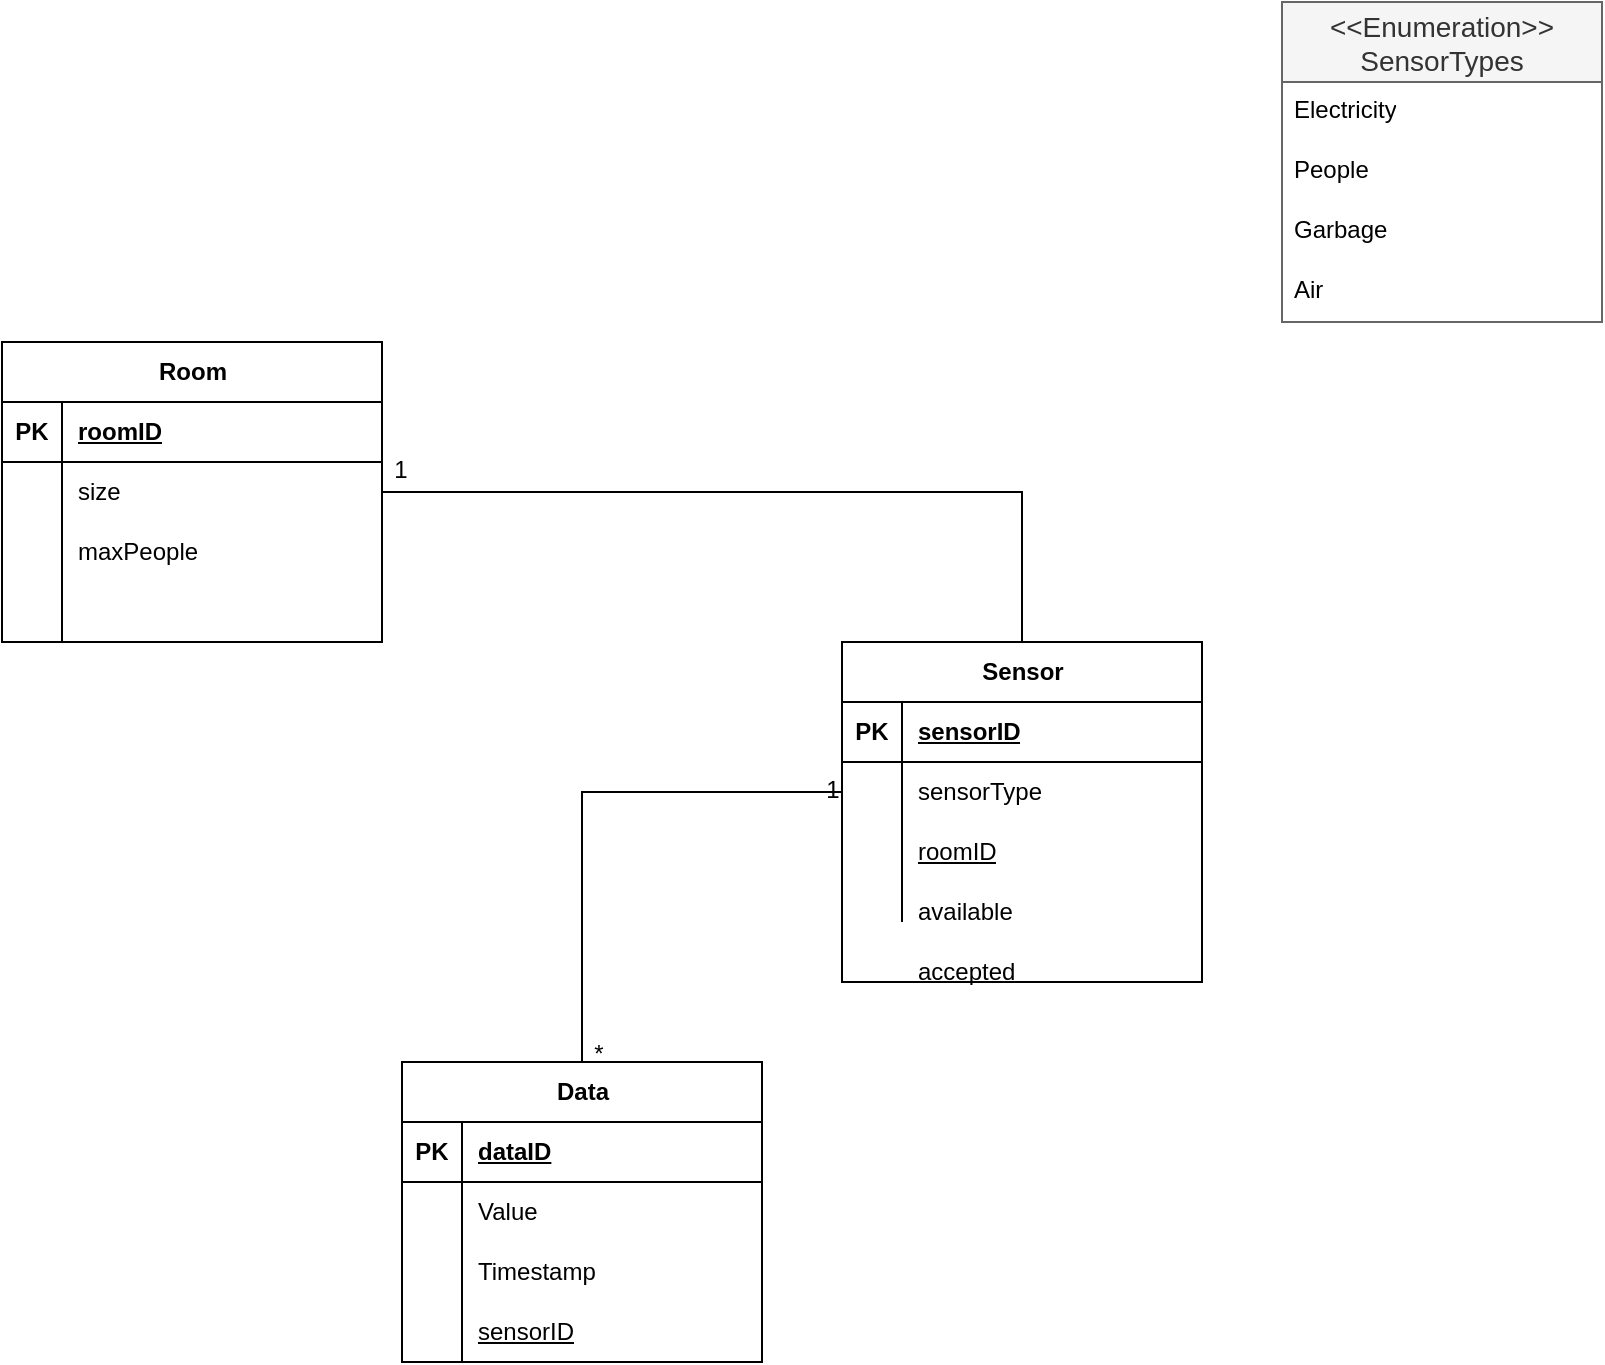 <mxfile version="22.0.3" type="device">
  <diagram id="R2lEEEUBdFMjLlhIrx00" name="Page-1">
    <mxGraphModel dx="712" dy="827" grid="1" gridSize="10" guides="1" tooltips="1" connect="1" arrows="1" fold="1" page="1" pageScale="1" pageWidth="850" pageHeight="1100" math="0" shadow="0" extFonts="Permanent Marker^https://fonts.googleapis.com/css?family=Permanent+Marker">
      <root>
        <mxCell id="0" />
        <mxCell id="1" parent="0" />
        <mxCell id="0yPJ6a27GwAtkR7PGb7E-1" value="Room" style="shape=table;startSize=30;container=1;collapsible=1;childLayout=tableLayout;fixedRows=1;rowLines=0;fontStyle=1;align=center;resizeLast=1;html=1;" parent="1" vertex="1">
          <mxGeometry x="80" y="190" width="190" height="150" as="geometry" />
        </mxCell>
        <mxCell id="0yPJ6a27GwAtkR7PGb7E-2" value="" style="shape=tableRow;horizontal=0;startSize=0;swimlaneHead=0;swimlaneBody=0;fillColor=none;collapsible=0;dropTarget=0;points=[[0,0.5],[1,0.5]];portConstraint=eastwest;top=0;left=0;right=0;bottom=1;" parent="0yPJ6a27GwAtkR7PGb7E-1" vertex="1">
          <mxGeometry y="30" width="190" height="30" as="geometry" />
        </mxCell>
        <mxCell id="0yPJ6a27GwAtkR7PGb7E-3" value="PK" style="shape=partialRectangle;connectable=0;fillColor=none;top=0;left=0;bottom=0;right=0;fontStyle=1;overflow=hidden;whiteSpace=wrap;html=1;" parent="0yPJ6a27GwAtkR7PGb7E-2" vertex="1">
          <mxGeometry width="30" height="30" as="geometry">
            <mxRectangle width="30" height="30" as="alternateBounds" />
          </mxGeometry>
        </mxCell>
        <mxCell id="0yPJ6a27GwAtkR7PGb7E-4" value="roomID" style="shape=partialRectangle;connectable=0;fillColor=none;top=0;left=0;bottom=0;right=0;align=left;spacingLeft=6;fontStyle=5;overflow=hidden;whiteSpace=wrap;html=1;" parent="0yPJ6a27GwAtkR7PGb7E-2" vertex="1">
          <mxGeometry x="30" width="160" height="30" as="geometry">
            <mxRectangle width="160" height="30" as="alternateBounds" />
          </mxGeometry>
        </mxCell>
        <mxCell id="0yPJ6a27GwAtkR7PGb7E-5" value="" style="shape=tableRow;horizontal=0;startSize=0;swimlaneHead=0;swimlaneBody=0;fillColor=none;collapsible=0;dropTarget=0;points=[[0,0.5],[1,0.5]];portConstraint=eastwest;top=0;left=0;right=0;bottom=0;" parent="0yPJ6a27GwAtkR7PGb7E-1" vertex="1">
          <mxGeometry y="60" width="190" height="30" as="geometry" />
        </mxCell>
        <mxCell id="0yPJ6a27GwAtkR7PGb7E-6" value="" style="shape=partialRectangle;connectable=0;fillColor=none;top=0;left=0;bottom=0;right=0;editable=1;overflow=hidden;whiteSpace=wrap;html=1;" parent="0yPJ6a27GwAtkR7PGb7E-5" vertex="1">
          <mxGeometry width="30" height="30" as="geometry">
            <mxRectangle width="30" height="30" as="alternateBounds" />
          </mxGeometry>
        </mxCell>
        <mxCell id="0yPJ6a27GwAtkR7PGb7E-7" value="size" style="shape=partialRectangle;connectable=0;fillColor=none;top=0;left=0;bottom=0;right=0;align=left;spacingLeft=6;overflow=hidden;whiteSpace=wrap;html=1;" parent="0yPJ6a27GwAtkR7PGb7E-5" vertex="1">
          <mxGeometry x="30" width="160" height="30" as="geometry">
            <mxRectangle width="160" height="30" as="alternateBounds" />
          </mxGeometry>
        </mxCell>
        <mxCell id="0yPJ6a27GwAtkR7PGb7E-8" value="" style="shape=tableRow;horizontal=0;startSize=0;swimlaneHead=0;swimlaneBody=0;fillColor=none;collapsible=0;dropTarget=0;points=[[0,0.5],[1,0.5]];portConstraint=eastwest;top=0;left=0;right=0;bottom=0;" parent="0yPJ6a27GwAtkR7PGb7E-1" vertex="1">
          <mxGeometry y="90" width="190" height="30" as="geometry" />
        </mxCell>
        <mxCell id="0yPJ6a27GwAtkR7PGb7E-9" value="" style="shape=partialRectangle;connectable=0;fillColor=none;top=0;left=0;bottom=0;right=0;editable=1;overflow=hidden;whiteSpace=wrap;html=1;" parent="0yPJ6a27GwAtkR7PGb7E-8" vertex="1">
          <mxGeometry width="30" height="30" as="geometry">
            <mxRectangle width="30" height="30" as="alternateBounds" />
          </mxGeometry>
        </mxCell>
        <mxCell id="0yPJ6a27GwAtkR7PGb7E-10" value="maxPeople" style="shape=partialRectangle;connectable=0;fillColor=none;top=0;left=0;bottom=0;right=0;align=left;spacingLeft=6;overflow=hidden;whiteSpace=wrap;html=1;" parent="0yPJ6a27GwAtkR7PGb7E-8" vertex="1">
          <mxGeometry x="30" width="160" height="30" as="geometry">
            <mxRectangle width="160" height="30" as="alternateBounds" />
          </mxGeometry>
        </mxCell>
        <mxCell id="0yPJ6a27GwAtkR7PGb7E-11" value="" style="shape=tableRow;horizontal=0;startSize=0;swimlaneHead=0;swimlaneBody=0;fillColor=none;collapsible=0;dropTarget=0;points=[[0,0.5],[1,0.5]];portConstraint=eastwest;top=0;left=0;right=0;bottom=0;" parent="0yPJ6a27GwAtkR7PGb7E-1" vertex="1">
          <mxGeometry y="120" width="190" height="30" as="geometry" />
        </mxCell>
        <mxCell id="0yPJ6a27GwAtkR7PGb7E-12" value="" style="shape=partialRectangle;connectable=0;fillColor=none;top=0;left=0;bottom=0;right=0;editable=1;overflow=hidden;whiteSpace=wrap;html=1;" parent="0yPJ6a27GwAtkR7PGb7E-11" vertex="1">
          <mxGeometry width="30" height="30" as="geometry">
            <mxRectangle width="30" height="30" as="alternateBounds" />
          </mxGeometry>
        </mxCell>
        <mxCell id="0yPJ6a27GwAtkR7PGb7E-13" value="" style="shape=partialRectangle;connectable=0;fillColor=none;top=0;left=0;bottom=0;right=0;align=left;spacingLeft=6;overflow=hidden;whiteSpace=wrap;html=1;" parent="0yPJ6a27GwAtkR7PGb7E-11" vertex="1">
          <mxGeometry x="30" width="160" height="30" as="geometry">
            <mxRectangle width="160" height="30" as="alternateBounds" />
          </mxGeometry>
        </mxCell>
        <mxCell id="0yPJ6a27GwAtkR7PGb7E-27" value="&lt;&lt;Enumeration&gt;&gt;&#xa;SensorTypes" style="swimlane;fontStyle=0;childLayout=stackLayout;horizontal=1;startSize=40;horizontalStack=0;resizeParent=1;resizeParentMax=0;resizeLast=0;collapsible=1;marginBottom=0;align=center;fontSize=14;fillColor=#f5f5f5;fontColor=#333333;strokeColor=#666666;" parent="1" vertex="1">
          <mxGeometry x="720" y="20" width="160" height="160" as="geometry" />
        </mxCell>
        <mxCell id="0yPJ6a27GwAtkR7PGb7E-28" value="Electricity" style="text;strokeColor=none;fillColor=none;spacingLeft=4;spacingRight=4;overflow=hidden;rotatable=0;points=[[0,0.5],[1,0.5]];portConstraint=eastwest;fontSize=12;whiteSpace=wrap;html=1;" parent="0yPJ6a27GwAtkR7PGb7E-27" vertex="1">
          <mxGeometry y="40" width="160" height="30" as="geometry" />
        </mxCell>
        <mxCell id="0yPJ6a27GwAtkR7PGb7E-29" value="People" style="text;strokeColor=none;fillColor=none;spacingLeft=4;spacingRight=4;overflow=hidden;rotatable=0;points=[[0,0.5],[1,0.5]];portConstraint=eastwest;fontSize=12;whiteSpace=wrap;html=1;" parent="0yPJ6a27GwAtkR7PGb7E-27" vertex="1">
          <mxGeometry y="70" width="160" height="30" as="geometry" />
        </mxCell>
        <mxCell id="0yPJ6a27GwAtkR7PGb7E-30" value="Garbage" style="text;strokeColor=none;fillColor=none;spacingLeft=4;spacingRight=4;overflow=hidden;rotatable=0;points=[[0,0.5],[1,0.5]];portConstraint=eastwest;fontSize=12;whiteSpace=wrap;html=1;" parent="0yPJ6a27GwAtkR7PGb7E-27" vertex="1">
          <mxGeometry y="100" width="160" height="30" as="geometry" />
        </mxCell>
        <mxCell id="0yPJ6a27GwAtkR7PGb7E-32" value="Air" style="text;strokeColor=none;fillColor=none;spacingLeft=4;spacingRight=4;overflow=hidden;rotatable=0;points=[[0,0.5],[1,0.5]];portConstraint=eastwest;fontSize=12;whiteSpace=wrap;html=1;" parent="0yPJ6a27GwAtkR7PGb7E-27" vertex="1">
          <mxGeometry y="130" width="160" height="30" as="geometry" />
        </mxCell>
        <mxCell id="0yPJ6a27GwAtkR7PGb7E-33" style="edgeStyle=orthogonalEdgeStyle;rounded=0;orthogonalLoop=1;jettySize=auto;html=1;endArrow=none;endFill=0;" parent="1" source="0yPJ6a27GwAtkR7PGb7E-5" target="0yPJ6a27GwAtkR7PGb7E-14" edge="1">
          <mxGeometry relative="1" as="geometry">
            <Array as="points">
              <mxPoint x="590" y="265" />
            </Array>
          </mxGeometry>
        </mxCell>
        <mxCell id="0yPJ6a27GwAtkR7PGb7E-34" value="1" style="text;html=1;align=center;verticalAlign=middle;resizable=0;points=[];autosize=1;strokeColor=none;fillColor=none;" parent="1" vertex="1">
          <mxGeometry x="264" y="239" width="30" height="30" as="geometry" />
        </mxCell>
        <mxCell id="0yPJ6a27GwAtkR7PGb7E-35" value="*" style="text;html=1;align=center;verticalAlign=middle;resizable=0;points=[];autosize=1;strokeColor=none;fillColor=none;" parent="1" vertex="1">
          <mxGeometry x="585" y="330" width="30" height="30" as="geometry" />
        </mxCell>
        <mxCell id="0yPJ6a27GwAtkR7PGb7E-38" value="Data" style="shape=table;startSize=30;container=1;collapsible=1;childLayout=tableLayout;fixedRows=1;rowLines=0;fontStyle=1;align=center;resizeLast=1;html=1;" parent="1" vertex="1">
          <mxGeometry x="280" y="550" width="180" height="150" as="geometry" />
        </mxCell>
        <mxCell id="0yPJ6a27GwAtkR7PGb7E-39" value="" style="shape=tableRow;horizontal=0;startSize=0;swimlaneHead=0;swimlaneBody=0;fillColor=none;collapsible=0;dropTarget=0;points=[[0,0.5],[1,0.5]];portConstraint=eastwest;top=0;left=0;right=0;bottom=1;" parent="0yPJ6a27GwAtkR7PGb7E-38" vertex="1">
          <mxGeometry y="30" width="180" height="30" as="geometry" />
        </mxCell>
        <mxCell id="0yPJ6a27GwAtkR7PGb7E-40" value="PK" style="shape=partialRectangle;connectable=0;fillColor=none;top=0;left=0;bottom=0;right=0;fontStyle=1;overflow=hidden;whiteSpace=wrap;html=1;" parent="0yPJ6a27GwAtkR7PGb7E-39" vertex="1">
          <mxGeometry width="30" height="30" as="geometry">
            <mxRectangle width="30" height="30" as="alternateBounds" />
          </mxGeometry>
        </mxCell>
        <mxCell id="0yPJ6a27GwAtkR7PGb7E-41" value="dataID" style="shape=partialRectangle;connectable=0;fillColor=none;top=0;left=0;bottom=0;right=0;align=left;spacingLeft=6;fontStyle=5;overflow=hidden;whiteSpace=wrap;html=1;" parent="0yPJ6a27GwAtkR7PGb7E-39" vertex="1">
          <mxGeometry x="30" width="150" height="30" as="geometry">
            <mxRectangle width="150" height="30" as="alternateBounds" />
          </mxGeometry>
        </mxCell>
        <mxCell id="0yPJ6a27GwAtkR7PGb7E-42" value="" style="shape=tableRow;horizontal=0;startSize=0;swimlaneHead=0;swimlaneBody=0;fillColor=none;collapsible=0;dropTarget=0;points=[[0,0.5],[1,0.5]];portConstraint=eastwest;top=0;left=0;right=0;bottom=0;" parent="0yPJ6a27GwAtkR7PGb7E-38" vertex="1">
          <mxGeometry y="60" width="180" height="30" as="geometry" />
        </mxCell>
        <mxCell id="0yPJ6a27GwAtkR7PGb7E-43" value="" style="shape=partialRectangle;connectable=0;fillColor=none;top=0;left=0;bottom=0;right=0;editable=1;overflow=hidden;whiteSpace=wrap;html=1;" parent="0yPJ6a27GwAtkR7PGb7E-42" vertex="1">
          <mxGeometry width="30" height="30" as="geometry">
            <mxRectangle width="30" height="30" as="alternateBounds" />
          </mxGeometry>
        </mxCell>
        <mxCell id="0yPJ6a27GwAtkR7PGb7E-44" value="Value" style="shape=partialRectangle;connectable=0;fillColor=none;top=0;left=0;bottom=0;right=0;align=left;spacingLeft=6;overflow=hidden;whiteSpace=wrap;html=1;" parent="0yPJ6a27GwAtkR7PGb7E-42" vertex="1">
          <mxGeometry x="30" width="150" height="30" as="geometry">
            <mxRectangle width="150" height="30" as="alternateBounds" />
          </mxGeometry>
        </mxCell>
        <mxCell id="0yPJ6a27GwAtkR7PGb7E-45" value="" style="shape=tableRow;horizontal=0;startSize=0;swimlaneHead=0;swimlaneBody=0;fillColor=none;collapsible=0;dropTarget=0;points=[[0,0.5],[1,0.5]];portConstraint=eastwest;top=0;left=0;right=0;bottom=0;" parent="0yPJ6a27GwAtkR7PGb7E-38" vertex="1">
          <mxGeometry y="90" width="180" height="30" as="geometry" />
        </mxCell>
        <mxCell id="0yPJ6a27GwAtkR7PGb7E-46" value="" style="shape=partialRectangle;connectable=0;fillColor=none;top=0;left=0;bottom=0;right=0;editable=1;overflow=hidden;whiteSpace=wrap;html=1;" parent="0yPJ6a27GwAtkR7PGb7E-45" vertex="1">
          <mxGeometry width="30" height="30" as="geometry">
            <mxRectangle width="30" height="30" as="alternateBounds" />
          </mxGeometry>
        </mxCell>
        <mxCell id="0yPJ6a27GwAtkR7PGb7E-47" value="Timestamp" style="shape=partialRectangle;connectable=0;fillColor=none;top=0;left=0;bottom=0;right=0;align=left;spacingLeft=6;overflow=hidden;whiteSpace=wrap;html=1;" parent="0yPJ6a27GwAtkR7PGb7E-45" vertex="1">
          <mxGeometry x="30" width="150" height="30" as="geometry">
            <mxRectangle width="150" height="30" as="alternateBounds" />
          </mxGeometry>
        </mxCell>
        <mxCell id="0yPJ6a27GwAtkR7PGb7E-48" value="" style="shape=tableRow;horizontal=0;startSize=0;swimlaneHead=0;swimlaneBody=0;fillColor=none;collapsible=0;dropTarget=0;points=[[0,0.5],[1,0.5]];portConstraint=eastwest;top=0;left=0;right=0;bottom=0;" parent="0yPJ6a27GwAtkR7PGb7E-38" vertex="1">
          <mxGeometry y="120" width="180" height="30" as="geometry" />
        </mxCell>
        <mxCell id="0yPJ6a27GwAtkR7PGb7E-49" value="" style="shape=partialRectangle;connectable=0;fillColor=none;top=0;left=0;bottom=0;right=0;editable=1;overflow=hidden;whiteSpace=wrap;html=1;" parent="0yPJ6a27GwAtkR7PGb7E-48" vertex="1">
          <mxGeometry width="30" height="30" as="geometry">
            <mxRectangle width="30" height="30" as="alternateBounds" />
          </mxGeometry>
        </mxCell>
        <mxCell id="0yPJ6a27GwAtkR7PGb7E-50" value="&lt;u&gt;sensorID&lt;/u&gt;" style="shape=partialRectangle;connectable=0;fillColor=none;top=0;left=0;bottom=0;right=0;align=left;spacingLeft=6;overflow=hidden;whiteSpace=wrap;html=1;" parent="0yPJ6a27GwAtkR7PGb7E-48" vertex="1">
          <mxGeometry x="30" width="150" height="30" as="geometry">
            <mxRectangle width="150" height="30" as="alternateBounds" />
          </mxGeometry>
        </mxCell>
        <mxCell id="0yPJ6a27GwAtkR7PGb7E-51" style="edgeStyle=orthogonalEdgeStyle;rounded=0;orthogonalLoop=1;jettySize=auto;html=1;endArrow=none;endFill=0;" parent="1" source="0yPJ6a27GwAtkR7PGb7E-18" target="0yPJ6a27GwAtkR7PGb7E-38" edge="1">
          <mxGeometry relative="1" as="geometry" />
        </mxCell>
        <mxCell id="0yPJ6a27GwAtkR7PGb7E-52" value="1" style="text;html=1;align=center;verticalAlign=middle;resizable=0;points=[];autosize=1;strokeColor=none;fillColor=none;" parent="1" vertex="1">
          <mxGeometry x="480" y="399" width="30" height="30" as="geometry" />
        </mxCell>
        <mxCell id="0yPJ6a27GwAtkR7PGb7E-53" value="*" style="text;html=1;align=center;verticalAlign=middle;resizable=0;points=[];autosize=1;strokeColor=none;fillColor=none;" parent="1" vertex="1">
          <mxGeometry x="363" y="531" width="30" height="30" as="geometry" />
        </mxCell>
        <mxCell id="0yPJ6a27GwAtkR7PGb7E-14" value="Sensor" style="shape=table;startSize=30;container=1;collapsible=1;childLayout=tableLayout;fixedRows=1;rowLines=0;fontStyle=1;align=center;resizeLast=1;html=1;" parent="1" vertex="1">
          <mxGeometry x="500" y="340" width="180" height="170" as="geometry" />
        </mxCell>
        <mxCell id="0yPJ6a27GwAtkR7PGb7E-15" value="" style="shape=tableRow;horizontal=0;startSize=0;swimlaneHead=0;swimlaneBody=0;fillColor=none;collapsible=0;dropTarget=0;points=[[0,0.5],[1,0.5]];portConstraint=eastwest;top=0;left=0;right=0;bottom=1;" parent="0yPJ6a27GwAtkR7PGb7E-14" vertex="1">
          <mxGeometry y="30" width="180" height="30" as="geometry" />
        </mxCell>
        <mxCell id="0yPJ6a27GwAtkR7PGb7E-16" value="PK" style="shape=partialRectangle;connectable=0;fillColor=none;top=0;left=0;bottom=0;right=0;fontStyle=1;overflow=hidden;whiteSpace=wrap;html=1;" parent="0yPJ6a27GwAtkR7PGb7E-15" vertex="1">
          <mxGeometry width="30" height="30" as="geometry">
            <mxRectangle width="30" height="30" as="alternateBounds" />
          </mxGeometry>
        </mxCell>
        <mxCell id="0yPJ6a27GwAtkR7PGb7E-17" value="sensorID" style="shape=partialRectangle;connectable=0;fillColor=none;top=0;left=0;bottom=0;right=0;align=left;spacingLeft=6;fontStyle=5;overflow=hidden;whiteSpace=wrap;html=1;" parent="0yPJ6a27GwAtkR7PGb7E-15" vertex="1">
          <mxGeometry x="30" width="150" height="30" as="geometry">
            <mxRectangle width="150" height="30" as="alternateBounds" />
          </mxGeometry>
        </mxCell>
        <mxCell id="0yPJ6a27GwAtkR7PGb7E-18" value="" style="shape=tableRow;horizontal=0;startSize=0;swimlaneHead=0;swimlaneBody=0;fillColor=none;collapsible=0;dropTarget=0;points=[[0,0.5],[1,0.5]];portConstraint=eastwest;top=0;left=0;right=0;bottom=0;" parent="0yPJ6a27GwAtkR7PGb7E-14" vertex="1">
          <mxGeometry y="60" width="180" height="30" as="geometry" />
        </mxCell>
        <mxCell id="0yPJ6a27GwAtkR7PGb7E-19" value="" style="shape=partialRectangle;connectable=0;fillColor=none;top=0;left=0;bottom=0;right=0;editable=1;overflow=hidden;whiteSpace=wrap;html=1;" parent="0yPJ6a27GwAtkR7PGb7E-18" vertex="1">
          <mxGeometry width="30" height="30" as="geometry">
            <mxRectangle width="30" height="30" as="alternateBounds" />
          </mxGeometry>
        </mxCell>
        <mxCell id="0yPJ6a27GwAtkR7PGb7E-20" value="sensorType" style="shape=partialRectangle;connectable=0;fillColor=none;top=0;left=0;bottom=0;right=0;align=left;spacingLeft=6;overflow=hidden;whiteSpace=wrap;html=1;" parent="0yPJ6a27GwAtkR7PGb7E-18" vertex="1">
          <mxGeometry x="30" width="150" height="30" as="geometry">
            <mxRectangle width="150" height="30" as="alternateBounds" />
          </mxGeometry>
        </mxCell>
        <mxCell id="0yPJ6a27GwAtkR7PGb7E-21" value="" style="shape=tableRow;horizontal=0;startSize=0;swimlaneHead=0;swimlaneBody=0;fillColor=none;collapsible=0;dropTarget=0;points=[[0,0.5],[1,0.5]];portConstraint=eastwest;top=0;left=0;right=0;bottom=0;" parent="0yPJ6a27GwAtkR7PGb7E-14" vertex="1">
          <mxGeometry y="90" width="180" height="30" as="geometry" />
        </mxCell>
        <mxCell id="0yPJ6a27GwAtkR7PGb7E-22" value="" style="shape=partialRectangle;connectable=0;fillColor=none;top=0;left=0;bottom=0;right=0;editable=1;overflow=hidden;whiteSpace=wrap;html=1;" parent="0yPJ6a27GwAtkR7PGb7E-21" vertex="1">
          <mxGeometry width="30" height="30" as="geometry">
            <mxRectangle width="30" height="30" as="alternateBounds" />
          </mxGeometry>
        </mxCell>
        <mxCell id="0yPJ6a27GwAtkR7PGb7E-23" value="&lt;u&gt;roomID&lt;/u&gt;" style="shape=partialRectangle;connectable=0;fillColor=none;top=0;left=0;bottom=0;right=0;align=left;spacingLeft=6;overflow=hidden;whiteSpace=wrap;html=1;" parent="0yPJ6a27GwAtkR7PGb7E-21" vertex="1">
          <mxGeometry x="30" width="150" height="30" as="geometry">
            <mxRectangle width="150" height="30" as="alternateBounds" />
          </mxGeometry>
        </mxCell>
        <mxCell id="0yPJ6a27GwAtkR7PGb7E-24" value="" style="shape=tableRow;horizontal=0;startSize=0;swimlaneHead=0;swimlaneBody=0;fillColor=none;collapsible=0;dropTarget=0;points=[[0,0.5],[1,0.5]];portConstraint=eastwest;top=0;left=0;right=0;bottom=0;" parent="0yPJ6a27GwAtkR7PGb7E-14" vertex="1">
          <mxGeometry y="120" width="180" height="20" as="geometry" />
        </mxCell>
        <mxCell id="0yPJ6a27GwAtkR7PGb7E-25" value="" style="shape=partialRectangle;connectable=0;fillColor=none;top=0;left=0;bottom=0;right=0;editable=1;overflow=hidden;whiteSpace=wrap;html=1;" parent="0yPJ6a27GwAtkR7PGb7E-24" vertex="1">
          <mxGeometry width="30" height="20" as="geometry">
            <mxRectangle width="30" height="20" as="alternateBounds" />
          </mxGeometry>
        </mxCell>
        <mxCell id="0yPJ6a27GwAtkR7PGb7E-26" value="" style="shape=partialRectangle;connectable=0;fillColor=none;top=0;left=0;bottom=0;right=0;align=left;spacingLeft=6;overflow=hidden;whiteSpace=wrap;html=1;" parent="0yPJ6a27GwAtkR7PGb7E-24" vertex="1">
          <mxGeometry x="30" width="150" height="20" as="geometry">
            <mxRectangle width="150" height="20" as="alternateBounds" />
          </mxGeometry>
        </mxCell>
        <mxCell id="5tqX6vcjBHJ0wH2bWbc--1" value="available" style="shape=partialRectangle;connectable=0;fillColor=none;top=0;left=0;bottom=0;right=0;align=left;spacingLeft=6;overflow=hidden;whiteSpace=wrap;html=1;" vertex="1" parent="1">
          <mxGeometry x="530" y="460" width="150" height="30" as="geometry">
            <mxRectangle width="150" height="30" as="alternateBounds" />
          </mxGeometry>
        </mxCell>
        <mxCell id="5tqX6vcjBHJ0wH2bWbc--2" value="accepted" style="shape=partialRectangle;connectable=0;fillColor=none;top=0;left=0;bottom=0;right=0;align=left;spacingLeft=6;overflow=hidden;whiteSpace=wrap;html=1;" vertex="1" parent="1">
          <mxGeometry x="530" y="490" width="150" height="30" as="geometry">
            <mxRectangle width="150" height="30" as="alternateBounds" />
          </mxGeometry>
        </mxCell>
      </root>
    </mxGraphModel>
  </diagram>
</mxfile>
